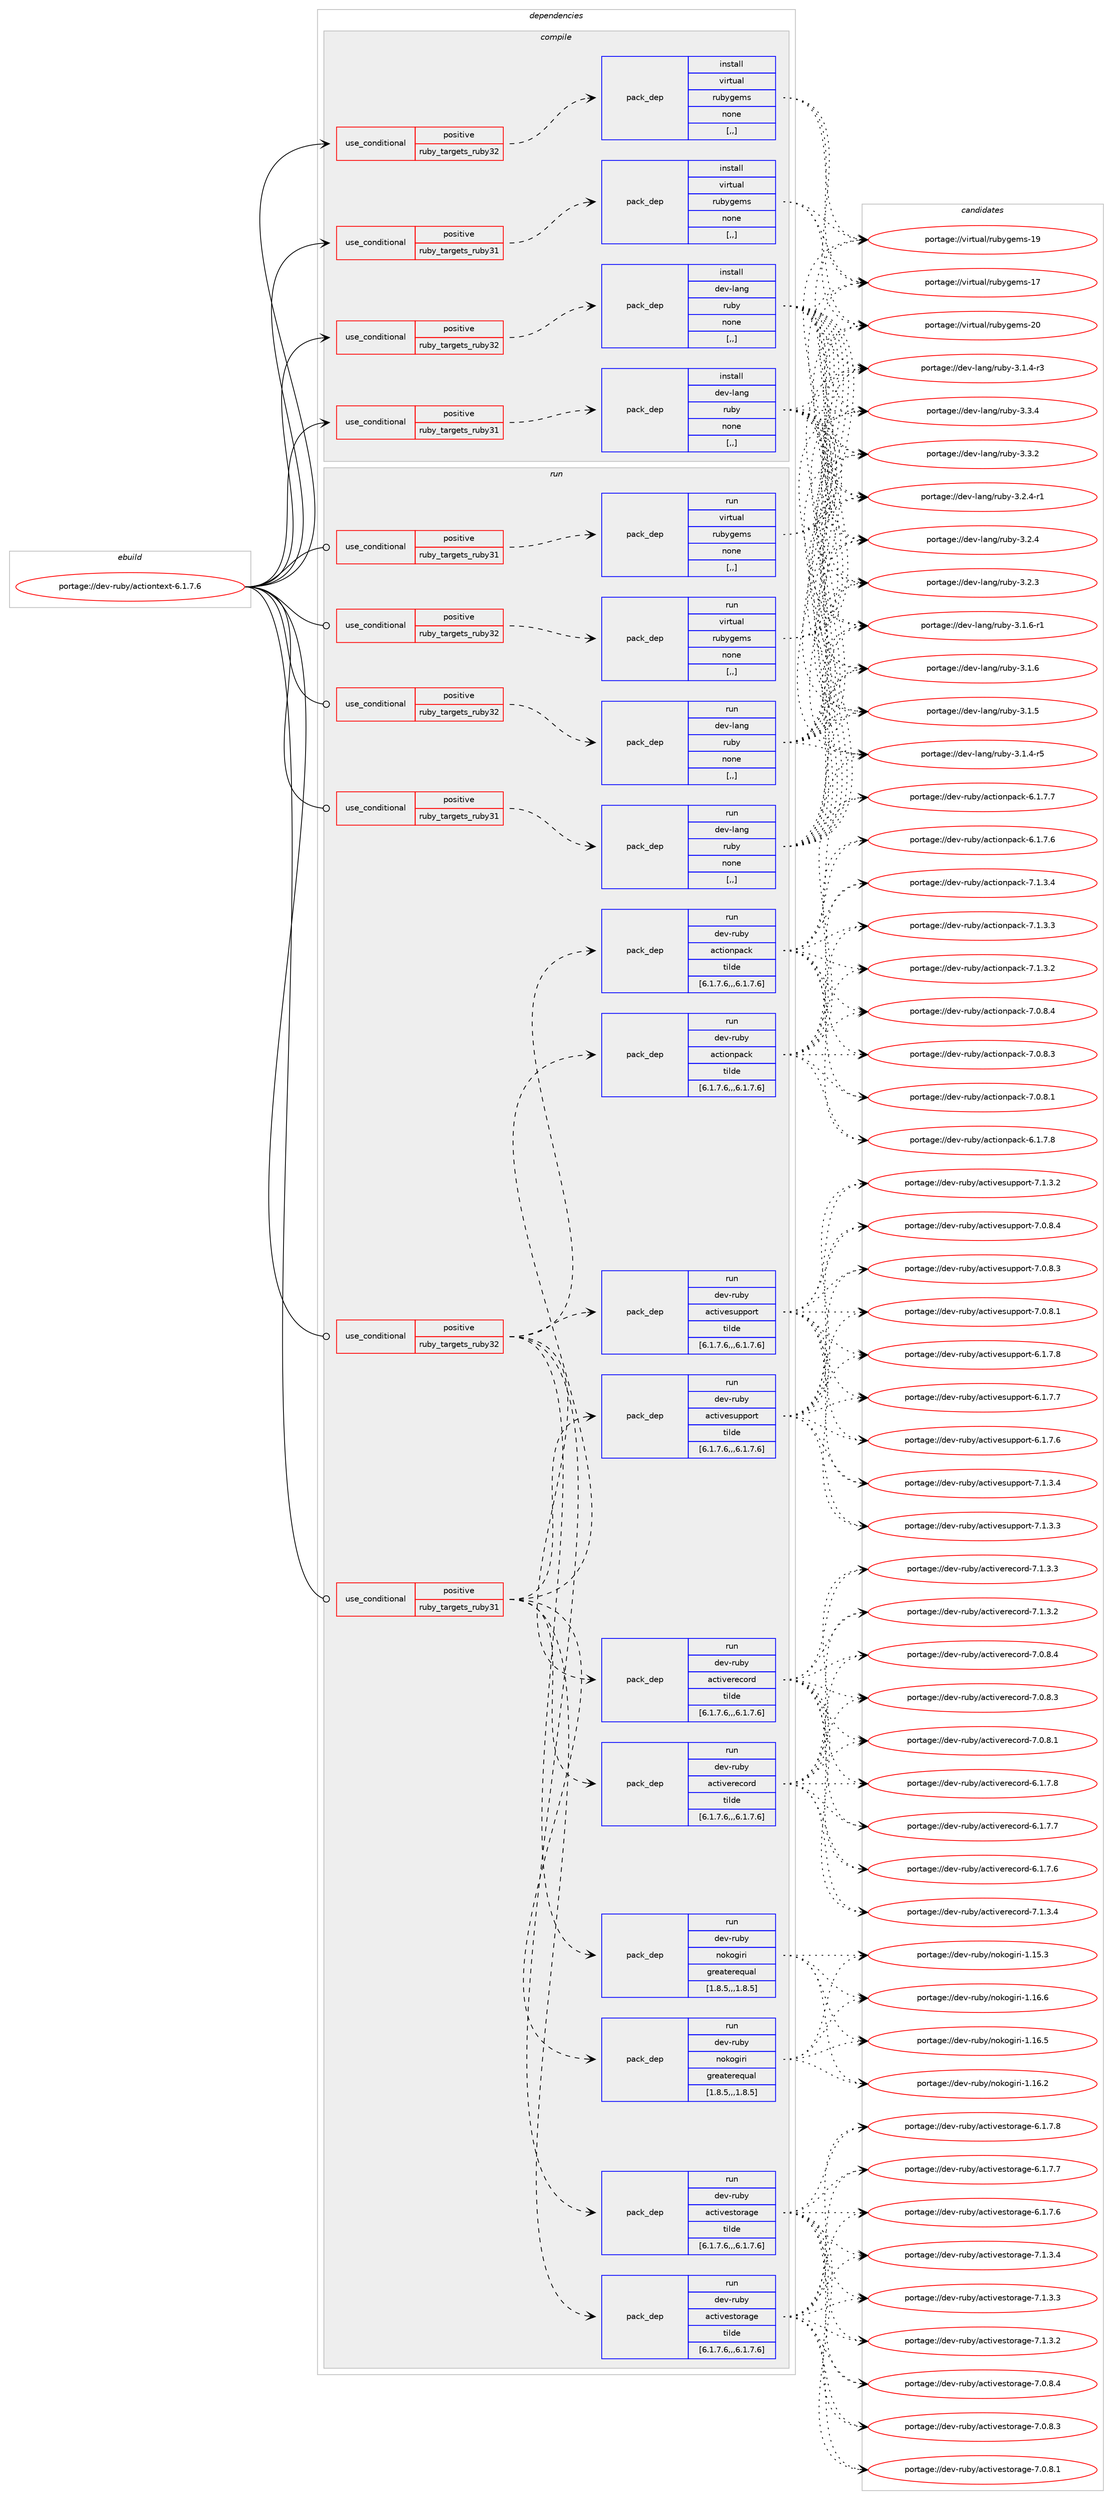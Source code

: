 digraph prolog {

# *************
# Graph options
# *************

newrank=true;
concentrate=true;
compound=true;
graph [rankdir=LR,fontname=Helvetica,fontsize=10,ranksep=1.5];#, ranksep=2.5, nodesep=0.2];
edge  [arrowhead=vee];
node  [fontname=Helvetica,fontsize=10];

# **********
# The ebuild
# **********

subgraph cluster_leftcol {
color=gray;
label=<<i>ebuild</i>>;
id [label="portage://dev-ruby/actiontext-6.1.7.6", color=red, width=4, href="../dev-ruby/actiontext-6.1.7.6.svg"];
}

# ****************
# The dependencies
# ****************

subgraph cluster_midcol {
color=gray;
label=<<i>dependencies</i>>;
subgraph cluster_compile {
fillcolor="#eeeeee";
style=filled;
label=<<i>compile</i>>;
subgraph cond43653 {
dependency174764 [label=<<TABLE BORDER="0" CELLBORDER="1" CELLSPACING="0" CELLPADDING="4"><TR><TD ROWSPAN="3" CELLPADDING="10">use_conditional</TD></TR><TR><TD>positive</TD></TR><TR><TD>ruby_targets_ruby31</TD></TR></TABLE>>, shape=none, color=red];
subgraph pack129830 {
dependency174765 [label=<<TABLE BORDER="0" CELLBORDER="1" CELLSPACING="0" CELLPADDING="4" WIDTH="220"><TR><TD ROWSPAN="6" CELLPADDING="30">pack_dep</TD></TR><TR><TD WIDTH="110">install</TD></TR><TR><TD>dev-lang</TD></TR><TR><TD>ruby</TD></TR><TR><TD>none</TD></TR><TR><TD>[,,]</TD></TR></TABLE>>, shape=none, color=blue];
}
dependency174764:e -> dependency174765:w [weight=20,style="dashed",arrowhead="vee"];
}
id:e -> dependency174764:w [weight=20,style="solid",arrowhead="vee"];
subgraph cond43654 {
dependency174766 [label=<<TABLE BORDER="0" CELLBORDER="1" CELLSPACING="0" CELLPADDING="4"><TR><TD ROWSPAN="3" CELLPADDING="10">use_conditional</TD></TR><TR><TD>positive</TD></TR><TR><TD>ruby_targets_ruby31</TD></TR></TABLE>>, shape=none, color=red];
subgraph pack129831 {
dependency174767 [label=<<TABLE BORDER="0" CELLBORDER="1" CELLSPACING="0" CELLPADDING="4" WIDTH="220"><TR><TD ROWSPAN="6" CELLPADDING="30">pack_dep</TD></TR><TR><TD WIDTH="110">install</TD></TR><TR><TD>virtual</TD></TR><TR><TD>rubygems</TD></TR><TR><TD>none</TD></TR><TR><TD>[,,]</TD></TR></TABLE>>, shape=none, color=blue];
}
dependency174766:e -> dependency174767:w [weight=20,style="dashed",arrowhead="vee"];
}
id:e -> dependency174766:w [weight=20,style="solid",arrowhead="vee"];
subgraph cond43655 {
dependency174768 [label=<<TABLE BORDER="0" CELLBORDER="1" CELLSPACING="0" CELLPADDING="4"><TR><TD ROWSPAN="3" CELLPADDING="10">use_conditional</TD></TR><TR><TD>positive</TD></TR><TR><TD>ruby_targets_ruby32</TD></TR></TABLE>>, shape=none, color=red];
subgraph pack129832 {
dependency174769 [label=<<TABLE BORDER="0" CELLBORDER="1" CELLSPACING="0" CELLPADDING="4" WIDTH="220"><TR><TD ROWSPAN="6" CELLPADDING="30">pack_dep</TD></TR><TR><TD WIDTH="110">install</TD></TR><TR><TD>dev-lang</TD></TR><TR><TD>ruby</TD></TR><TR><TD>none</TD></TR><TR><TD>[,,]</TD></TR></TABLE>>, shape=none, color=blue];
}
dependency174768:e -> dependency174769:w [weight=20,style="dashed",arrowhead="vee"];
}
id:e -> dependency174768:w [weight=20,style="solid",arrowhead="vee"];
subgraph cond43656 {
dependency174770 [label=<<TABLE BORDER="0" CELLBORDER="1" CELLSPACING="0" CELLPADDING="4"><TR><TD ROWSPAN="3" CELLPADDING="10">use_conditional</TD></TR><TR><TD>positive</TD></TR><TR><TD>ruby_targets_ruby32</TD></TR></TABLE>>, shape=none, color=red];
subgraph pack129833 {
dependency174771 [label=<<TABLE BORDER="0" CELLBORDER="1" CELLSPACING="0" CELLPADDING="4" WIDTH="220"><TR><TD ROWSPAN="6" CELLPADDING="30">pack_dep</TD></TR><TR><TD WIDTH="110">install</TD></TR><TR><TD>virtual</TD></TR><TR><TD>rubygems</TD></TR><TR><TD>none</TD></TR><TR><TD>[,,]</TD></TR></TABLE>>, shape=none, color=blue];
}
dependency174770:e -> dependency174771:w [weight=20,style="dashed",arrowhead="vee"];
}
id:e -> dependency174770:w [weight=20,style="solid",arrowhead="vee"];
}
subgraph cluster_compileandrun {
fillcolor="#eeeeee";
style=filled;
label=<<i>compile and run</i>>;
}
subgraph cluster_run {
fillcolor="#eeeeee";
style=filled;
label=<<i>run</i>>;
subgraph cond43657 {
dependency174772 [label=<<TABLE BORDER="0" CELLBORDER="1" CELLSPACING="0" CELLPADDING="4"><TR><TD ROWSPAN="3" CELLPADDING="10">use_conditional</TD></TR><TR><TD>positive</TD></TR><TR><TD>ruby_targets_ruby31</TD></TR></TABLE>>, shape=none, color=red];
subgraph pack129834 {
dependency174773 [label=<<TABLE BORDER="0" CELLBORDER="1" CELLSPACING="0" CELLPADDING="4" WIDTH="220"><TR><TD ROWSPAN="6" CELLPADDING="30">pack_dep</TD></TR><TR><TD WIDTH="110">run</TD></TR><TR><TD>dev-lang</TD></TR><TR><TD>ruby</TD></TR><TR><TD>none</TD></TR><TR><TD>[,,]</TD></TR></TABLE>>, shape=none, color=blue];
}
dependency174772:e -> dependency174773:w [weight=20,style="dashed",arrowhead="vee"];
}
id:e -> dependency174772:w [weight=20,style="solid",arrowhead="odot"];
subgraph cond43658 {
dependency174774 [label=<<TABLE BORDER="0" CELLBORDER="1" CELLSPACING="0" CELLPADDING="4"><TR><TD ROWSPAN="3" CELLPADDING="10">use_conditional</TD></TR><TR><TD>positive</TD></TR><TR><TD>ruby_targets_ruby31</TD></TR></TABLE>>, shape=none, color=red];
subgraph pack129835 {
dependency174775 [label=<<TABLE BORDER="0" CELLBORDER="1" CELLSPACING="0" CELLPADDING="4" WIDTH="220"><TR><TD ROWSPAN="6" CELLPADDING="30">pack_dep</TD></TR><TR><TD WIDTH="110">run</TD></TR><TR><TD>dev-ruby</TD></TR><TR><TD>actionpack</TD></TR><TR><TD>tilde</TD></TR><TR><TD>[6.1.7.6,,,6.1.7.6]</TD></TR></TABLE>>, shape=none, color=blue];
}
dependency174774:e -> dependency174775:w [weight=20,style="dashed",arrowhead="vee"];
subgraph pack129836 {
dependency174776 [label=<<TABLE BORDER="0" CELLBORDER="1" CELLSPACING="0" CELLPADDING="4" WIDTH="220"><TR><TD ROWSPAN="6" CELLPADDING="30">pack_dep</TD></TR><TR><TD WIDTH="110">run</TD></TR><TR><TD>dev-ruby</TD></TR><TR><TD>activerecord</TD></TR><TR><TD>tilde</TD></TR><TR><TD>[6.1.7.6,,,6.1.7.6]</TD></TR></TABLE>>, shape=none, color=blue];
}
dependency174774:e -> dependency174776:w [weight=20,style="dashed",arrowhead="vee"];
subgraph pack129837 {
dependency174777 [label=<<TABLE BORDER="0" CELLBORDER="1" CELLSPACING="0" CELLPADDING="4" WIDTH="220"><TR><TD ROWSPAN="6" CELLPADDING="30">pack_dep</TD></TR><TR><TD WIDTH="110">run</TD></TR><TR><TD>dev-ruby</TD></TR><TR><TD>activestorage</TD></TR><TR><TD>tilde</TD></TR><TR><TD>[6.1.7.6,,,6.1.7.6]</TD></TR></TABLE>>, shape=none, color=blue];
}
dependency174774:e -> dependency174777:w [weight=20,style="dashed",arrowhead="vee"];
subgraph pack129838 {
dependency174778 [label=<<TABLE BORDER="0" CELLBORDER="1" CELLSPACING="0" CELLPADDING="4" WIDTH="220"><TR><TD ROWSPAN="6" CELLPADDING="30">pack_dep</TD></TR><TR><TD WIDTH="110">run</TD></TR><TR><TD>dev-ruby</TD></TR><TR><TD>activesupport</TD></TR><TR><TD>tilde</TD></TR><TR><TD>[6.1.7.6,,,6.1.7.6]</TD></TR></TABLE>>, shape=none, color=blue];
}
dependency174774:e -> dependency174778:w [weight=20,style="dashed",arrowhead="vee"];
subgraph pack129839 {
dependency174779 [label=<<TABLE BORDER="0" CELLBORDER="1" CELLSPACING="0" CELLPADDING="4" WIDTH="220"><TR><TD ROWSPAN="6" CELLPADDING="30">pack_dep</TD></TR><TR><TD WIDTH="110">run</TD></TR><TR><TD>dev-ruby</TD></TR><TR><TD>nokogiri</TD></TR><TR><TD>greaterequal</TD></TR><TR><TD>[1.8.5,,,1.8.5]</TD></TR></TABLE>>, shape=none, color=blue];
}
dependency174774:e -> dependency174779:w [weight=20,style="dashed",arrowhead="vee"];
}
id:e -> dependency174774:w [weight=20,style="solid",arrowhead="odot"];
subgraph cond43659 {
dependency174780 [label=<<TABLE BORDER="0" CELLBORDER="1" CELLSPACING="0" CELLPADDING="4"><TR><TD ROWSPAN="3" CELLPADDING="10">use_conditional</TD></TR><TR><TD>positive</TD></TR><TR><TD>ruby_targets_ruby31</TD></TR></TABLE>>, shape=none, color=red];
subgraph pack129840 {
dependency174781 [label=<<TABLE BORDER="0" CELLBORDER="1" CELLSPACING="0" CELLPADDING="4" WIDTH="220"><TR><TD ROWSPAN="6" CELLPADDING="30">pack_dep</TD></TR><TR><TD WIDTH="110">run</TD></TR><TR><TD>virtual</TD></TR><TR><TD>rubygems</TD></TR><TR><TD>none</TD></TR><TR><TD>[,,]</TD></TR></TABLE>>, shape=none, color=blue];
}
dependency174780:e -> dependency174781:w [weight=20,style="dashed",arrowhead="vee"];
}
id:e -> dependency174780:w [weight=20,style="solid",arrowhead="odot"];
subgraph cond43660 {
dependency174782 [label=<<TABLE BORDER="0" CELLBORDER="1" CELLSPACING="0" CELLPADDING="4"><TR><TD ROWSPAN="3" CELLPADDING="10">use_conditional</TD></TR><TR><TD>positive</TD></TR><TR><TD>ruby_targets_ruby32</TD></TR></TABLE>>, shape=none, color=red];
subgraph pack129841 {
dependency174783 [label=<<TABLE BORDER="0" CELLBORDER="1" CELLSPACING="0" CELLPADDING="4" WIDTH="220"><TR><TD ROWSPAN="6" CELLPADDING="30">pack_dep</TD></TR><TR><TD WIDTH="110">run</TD></TR><TR><TD>dev-lang</TD></TR><TR><TD>ruby</TD></TR><TR><TD>none</TD></TR><TR><TD>[,,]</TD></TR></TABLE>>, shape=none, color=blue];
}
dependency174782:e -> dependency174783:w [weight=20,style="dashed",arrowhead="vee"];
}
id:e -> dependency174782:w [weight=20,style="solid",arrowhead="odot"];
subgraph cond43661 {
dependency174784 [label=<<TABLE BORDER="0" CELLBORDER="1" CELLSPACING="0" CELLPADDING="4"><TR><TD ROWSPAN="3" CELLPADDING="10">use_conditional</TD></TR><TR><TD>positive</TD></TR><TR><TD>ruby_targets_ruby32</TD></TR></TABLE>>, shape=none, color=red];
subgraph pack129842 {
dependency174785 [label=<<TABLE BORDER="0" CELLBORDER="1" CELLSPACING="0" CELLPADDING="4" WIDTH="220"><TR><TD ROWSPAN="6" CELLPADDING="30">pack_dep</TD></TR><TR><TD WIDTH="110">run</TD></TR><TR><TD>dev-ruby</TD></TR><TR><TD>actionpack</TD></TR><TR><TD>tilde</TD></TR><TR><TD>[6.1.7.6,,,6.1.7.6]</TD></TR></TABLE>>, shape=none, color=blue];
}
dependency174784:e -> dependency174785:w [weight=20,style="dashed",arrowhead="vee"];
subgraph pack129843 {
dependency174786 [label=<<TABLE BORDER="0" CELLBORDER="1" CELLSPACING="0" CELLPADDING="4" WIDTH="220"><TR><TD ROWSPAN="6" CELLPADDING="30">pack_dep</TD></TR><TR><TD WIDTH="110">run</TD></TR><TR><TD>dev-ruby</TD></TR><TR><TD>activerecord</TD></TR><TR><TD>tilde</TD></TR><TR><TD>[6.1.7.6,,,6.1.7.6]</TD></TR></TABLE>>, shape=none, color=blue];
}
dependency174784:e -> dependency174786:w [weight=20,style="dashed",arrowhead="vee"];
subgraph pack129844 {
dependency174787 [label=<<TABLE BORDER="0" CELLBORDER="1" CELLSPACING="0" CELLPADDING="4" WIDTH="220"><TR><TD ROWSPAN="6" CELLPADDING="30">pack_dep</TD></TR><TR><TD WIDTH="110">run</TD></TR><TR><TD>dev-ruby</TD></TR><TR><TD>activestorage</TD></TR><TR><TD>tilde</TD></TR><TR><TD>[6.1.7.6,,,6.1.7.6]</TD></TR></TABLE>>, shape=none, color=blue];
}
dependency174784:e -> dependency174787:w [weight=20,style="dashed",arrowhead="vee"];
subgraph pack129845 {
dependency174788 [label=<<TABLE BORDER="0" CELLBORDER="1" CELLSPACING="0" CELLPADDING="4" WIDTH="220"><TR><TD ROWSPAN="6" CELLPADDING="30">pack_dep</TD></TR><TR><TD WIDTH="110">run</TD></TR><TR><TD>dev-ruby</TD></TR><TR><TD>activesupport</TD></TR><TR><TD>tilde</TD></TR><TR><TD>[6.1.7.6,,,6.1.7.6]</TD></TR></TABLE>>, shape=none, color=blue];
}
dependency174784:e -> dependency174788:w [weight=20,style="dashed",arrowhead="vee"];
subgraph pack129846 {
dependency174789 [label=<<TABLE BORDER="0" CELLBORDER="1" CELLSPACING="0" CELLPADDING="4" WIDTH="220"><TR><TD ROWSPAN="6" CELLPADDING="30">pack_dep</TD></TR><TR><TD WIDTH="110">run</TD></TR><TR><TD>dev-ruby</TD></TR><TR><TD>nokogiri</TD></TR><TR><TD>greaterequal</TD></TR><TR><TD>[1.8.5,,,1.8.5]</TD></TR></TABLE>>, shape=none, color=blue];
}
dependency174784:e -> dependency174789:w [weight=20,style="dashed",arrowhead="vee"];
}
id:e -> dependency174784:w [weight=20,style="solid",arrowhead="odot"];
subgraph cond43662 {
dependency174790 [label=<<TABLE BORDER="0" CELLBORDER="1" CELLSPACING="0" CELLPADDING="4"><TR><TD ROWSPAN="3" CELLPADDING="10">use_conditional</TD></TR><TR><TD>positive</TD></TR><TR><TD>ruby_targets_ruby32</TD></TR></TABLE>>, shape=none, color=red];
subgraph pack129847 {
dependency174791 [label=<<TABLE BORDER="0" CELLBORDER="1" CELLSPACING="0" CELLPADDING="4" WIDTH="220"><TR><TD ROWSPAN="6" CELLPADDING="30">pack_dep</TD></TR><TR><TD WIDTH="110">run</TD></TR><TR><TD>virtual</TD></TR><TR><TD>rubygems</TD></TR><TR><TD>none</TD></TR><TR><TD>[,,]</TD></TR></TABLE>>, shape=none, color=blue];
}
dependency174790:e -> dependency174791:w [weight=20,style="dashed",arrowhead="vee"];
}
id:e -> dependency174790:w [weight=20,style="solid",arrowhead="odot"];
}
}

# **************
# The candidates
# **************

subgraph cluster_choices {
rank=same;
color=gray;
label=<<i>candidates</i>>;

subgraph choice129830 {
color=black;
nodesep=1;
choice10010111845108971101034711411798121455146514652 [label="portage://dev-lang/ruby-3.3.4", color=red, width=4,href="../dev-lang/ruby-3.3.4.svg"];
choice10010111845108971101034711411798121455146514650 [label="portage://dev-lang/ruby-3.3.2", color=red, width=4,href="../dev-lang/ruby-3.3.2.svg"];
choice100101118451089711010347114117981214551465046524511449 [label="portage://dev-lang/ruby-3.2.4-r1", color=red, width=4,href="../dev-lang/ruby-3.2.4-r1.svg"];
choice10010111845108971101034711411798121455146504652 [label="portage://dev-lang/ruby-3.2.4", color=red, width=4,href="../dev-lang/ruby-3.2.4.svg"];
choice10010111845108971101034711411798121455146504651 [label="portage://dev-lang/ruby-3.2.3", color=red, width=4,href="../dev-lang/ruby-3.2.3.svg"];
choice100101118451089711010347114117981214551464946544511449 [label="portage://dev-lang/ruby-3.1.6-r1", color=red, width=4,href="../dev-lang/ruby-3.1.6-r1.svg"];
choice10010111845108971101034711411798121455146494654 [label="portage://dev-lang/ruby-3.1.6", color=red, width=4,href="../dev-lang/ruby-3.1.6.svg"];
choice10010111845108971101034711411798121455146494653 [label="portage://dev-lang/ruby-3.1.5", color=red, width=4,href="../dev-lang/ruby-3.1.5.svg"];
choice100101118451089711010347114117981214551464946524511453 [label="portage://dev-lang/ruby-3.1.4-r5", color=red, width=4,href="../dev-lang/ruby-3.1.4-r5.svg"];
choice100101118451089711010347114117981214551464946524511451 [label="portage://dev-lang/ruby-3.1.4-r3", color=red, width=4,href="../dev-lang/ruby-3.1.4-r3.svg"];
dependency174765:e -> choice10010111845108971101034711411798121455146514652:w [style=dotted,weight="100"];
dependency174765:e -> choice10010111845108971101034711411798121455146514650:w [style=dotted,weight="100"];
dependency174765:e -> choice100101118451089711010347114117981214551465046524511449:w [style=dotted,weight="100"];
dependency174765:e -> choice10010111845108971101034711411798121455146504652:w [style=dotted,weight="100"];
dependency174765:e -> choice10010111845108971101034711411798121455146504651:w [style=dotted,weight="100"];
dependency174765:e -> choice100101118451089711010347114117981214551464946544511449:w [style=dotted,weight="100"];
dependency174765:e -> choice10010111845108971101034711411798121455146494654:w [style=dotted,weight="100"];
dependency174765:e -> choice10010111845108971101034711411798121455146494653:w [style=dotted,weight="100"];
dependency174765:e -> choice100101118451089711010347114117981214551464946524511453:w [style=dotted,weight="100"];
dependency174765:e -> choice100101118451089711010347114117981214551464946524511451:w [style=dotted,weight="100"];
}
subgraph choice129831 {
color=black;
nodesep=1;
choice118105114116117971084711411798121103101109115455048 [label="portage://virtual/rubygems-20", color=red, width=4,href="../virtual/rubygems-20.svg"];
choice118105114116117971084711411798121103101109115454957 [label="portage://virtual/rubygems-19", color=red, width=4,href="../virtual/rubygems-19.svg"];
choice118105114116117971084711411798121103101109115454955 [label="portage://virtual/rubygems-17", color=red, width=4,href="../virtual/rubygems-17.svg"];
dependency174767:e -> choice118105114116117971084711411798121103101109115455048:w [style=dotted,weight="100"];
dependency174767:e -> choice118105114116117971084711411798121103101109115454957:w [style=dotted,weight="100"];
dependency174767:e -> choice118105114116117971084711411798121103101109115454955:w [style=dotted,weight="100"];
}
subgraph choice129832 {
color=black;
nodesep=1;
choice10010111845108971101034711411798121455146514652 [label="portage://dev-lang/ruby-3.3.4", color=red, width=4,href="../dev-lang/ruby-3.3.4.svg"];
choice10010111845108971101034711411798121455146514650 [label="portage://dev-lang/ruby-3.3.2", color=red, width=4,href="../dev-lang/ruby-3.3.2.svg"];
choice100101118451089711010347114117981214551465046524511449 [label="portage://dev-lang/ruby-3.2.4-r1", color=red, width=4,href="../dev-lang/ruby-3.2.4-r1.svg"];
choice10010111845108971101034711411798121455146504652 [label="portage://dev-lang/ruby-3.2.4", color=red, width=4,href="../dev-lang/ruby-3.2.4.svg"];
choice10010111845108971101034711411798121455146504651 [label="portage://dev-lang/ruby-3.2.3", color=red, width=4,href="../dev-lang/ruby-3.2.3.svg"];
choice100101118451089711010347114117981214551464946544511449 [label="portage://dev-lang/ruby-3.1.6-r1", color=red, width=4,href="../dev-lang/ruby-3.1.6-r1.svg"];
choice10010111845108971101034711411798121455146494654 [label="portage://dev-lang/ruby-3.1.6", color=red, width=4,href="../dev-lang/ruby-3.1.6.svg"];
choice10010111845108971101034711411798121455146494653 [label="portage://dev-lang/ruby-3.1.5", color=red, width=4,href="../dev-lang/ruby-3.1.5.svg"];
choice100101118451089711010347114117981214551464946524511453 [label="portage://dev-lang/ruby-3.1.4-r5", color=red, width=4,href="../dev-lang/ruby-3.1.4-r5.svg"];
choice100101118451089711010347114117981214551464946524511451 [label="portage://dev-lang/ruby-3.1.4-r3", color=red, width=4,href="../dev-lang/ruby-3.1.4-r3.svg"];
dependency174769:e -> choice10010111845108971101034711411798121455146514652:w [style=dotted,weight="100"];
dependency174769:e -> choice10010111845108971101034711411798121455146514650:w [style=dotted,weight="100"];
dependency174769:e -> choice100101118451089711010347114117981214551465046524511449:w [style=dotted,weight="100"];
dependency174769:e -> choice10010111845108971101034711411798121455146504652:w [style=dotted,weight="100"];
dependency174769:e -> choice10010111845108971101034711411798121455146504651:w [style=dotted,weight="100"];
dependency174769:e -> choice100101118451089711010347114117981214551464946544511449:w [style=dotted,weight="100"];
dependency174769:e -> choice10010111845108971101034711411798121455146494654:w [style=dotted,weight="100"];
dependency174769:e -> choice10010111845108971101034711411798121455146494653:w [style=dotted,weight="100"];
dependency174769:e -> choice100101118451089711010347114117981214551464946524511453:w [style=dotted,weight="100"];
dependency174769:e -> choice100101118451089711010347114117981214551464946524511451:w [style=dotted,weight="100"];
}
subgraph choice129833 {
color=black;
nodesep=1;
choice118105114116117971084711411798121103101109115455048 [label="portage://virtual/rubygems-20", color=red, width=4,href="../virtual/rubygems-20.svg"];
choice118105114116117971084711411798121103101109115454957 [label="portage://virtual/rubygems-19", color=red, width=4,href="../virtual/rubygems-19.svg"];
choice118105114116117971084711411798121103101109115454955 [label="portage://virtual/rubygems-17", color=red, width=4,href="../virtual/rubygems-17.svg"];
dependency174771:e -> choice118105114116117971084711411798121103101109115455048:w [style=dotted,weight="100"];
dependency174771:e -> choice118105114116117971084711411798121103101109115454957:w [style=dotted,weight="100"];
dependency174771:e -> choice118105114116117971084711411798121103101109115454955:w [style=dotted,weight="100"];
}
subgraph choice129834 {
color=black;
nodesep=1;
choice10010111845108971101034711411798121455146514652 [label="portage://dev-lang/ruby-3.3.4", color=red, width=4,href="../dev-lang/ruby-3.3.4.svg"];
choice10010111845108971101034711411798121455146514650 [label="portage://dev-lang/ruby-3.3.2", color=red, width=4,href="../dev-lang/ruby-3.3.2.svg"];
choice100101118451089711010347114117981214551465046524511449 [label="portage://dev-lang/ruby-3.2.4-r1", color=red, width=4,href="../dev-lang/ruby-3.2.4-r1.svg"];
choice10010111845108971101034711411798121455146504652 [label="portage://dev-lang/ruby-3.2.4", color=red, width=4,href="../dev-lang/ruby-3.2.4.svg"];
choice10010111845108971101034711411798121455146504651 [label="portage://dev-lang/ruby-3.2.3", color=red, width=4,href="../dev-lang/ruby-3.2.3.svg"];
choice100101118451089711010347114117981214551464946544511449 [label="portage://dev-lang/ruby-3.1.6-r1", color=red, width=4,href="../dev-lang/ruby-3.1.6-r1.svg"];
choice10010111845108971101034711411798121455146494654 [label="portage://dev-lang/ruby-3.1.6", color=red, width=4,href="../dev-lang/ruby-3.1.6.svg"];
choice10010111845108971101034711411798121455146494653 [label="portage://dev-lang/ruby-3.1.5", color=red, width=4,href="../dev-lang/ruby-3.1.5.svg"];
choice100101118451089711010347114117981214551464946524511453 [label="portage://dev-lang/ruby-3.1.4-r5", color=red, width=4,href="../dev-lang/ruby-3.1.4-r5.svg"];
choice100101118451089711010347114117981214551464946524511451 [label="portage://dev-lang/ruby-3.1.4-r3", color=red, width=4,href="../dev-lang/ruby-3.1.4-r3.svg"];
dependency174773:e -> choice10010111845108971101034711411798121455146514652:w [style=dotted,weight="100"];
dependency174773:e -> choice10010111845108971101034711411798121455146514650:w [style=dotted,weight="100"];
dependency174773:e -> choice100101118451089711010347114117981214551465046524511449:w [style=dotted,weight="100"];
dependency174773:e -> choice10010111845108971101034711411798121455146504652:w [style=dotted,weight="100"];
dependency174773:e -> choice10010111845108971101034711411798121455146504651:w [style=dotted,weight="100"];
dependency174773:e -> choice100101118451089711010347114117981214551464946544511449:w [style=dotted,weight="100"];
dependency174773:e -> choice10010111845108971101034711411798121455146494654:w [style=dotted,weight="100"];
dependency174773:e -> choice10010111845108971101034711411798121455146494653:w [style=dotted,weight="100"];
dependency174773:e -> choice100101118451089711010347114117981214551464946524511453:w [style=dotted,weight="100"];
dependency174773:e -> choice100101118451089711010347114117981214551464946524511451:w [style=dotted,weight="100"];
}
subgraph choice129835 {
color=black;
nodesep=1;
choice100101118451141179812147979911610511111011297991074555464946514652 [label="portage://dev-ruby/actionpack-7.1.3.4", color=red, width=4,href="../dev-ruby/actionpack-7.1.3.4.svg"];
choice100101118451141179812147979911610511111011297991074555464946514651 [label="portage://dev-ruby/actionpack-7.1.3.3", color=red, width=4,href="../dev-ruby/actionpack-7.1.3.3.svg"];
choice100101118451141179812147979911610511111011297991074555464946514650 [label="portage://dev-ruby/actionpack-7.1.3.2", color=red, width=4,href="../dev-ruby/actionpack-7.1.3.2.svg"];
choice100101118451141179812147979911610511111011297991074555464846564652 [label="portage://dev-ruby/actionpack-7.0.8.4", color=red, width=4,href="../dev-ruby/actionpack-7.0.8.4.svg"];
choice100101118451141179812147979911610511111011297991074555464846564651 [label="portage://dev-ruby/actionpack-7.0.8.3", color=red, width=4,href="../dev-ruby/actionpack-7.0.8.3.svg"];
choice100101118451141179812147979911610511111011297991074555464846564649 [label="portage://dev-ruby/actionpack-7.0.8.1", color=red, width=4,href="../dev-ruby/actionpack-7.0.8.1.svg"];
choice100101118451141179812147979911610511111011297991074554464946554656 [label="portage://dev-ruby/actionpack-6.1.7.8", color=red, width=4,href="../dev-ruby/actionpack-6.1.7.8.svg"];
choice100101118451141179812147979911610511111011297991074554464946554655 [label="portage://dev-ruby/actionpack-6.1.7.7", color=red, width=4,href="../dev-ruby/actionpack-6.1.7.7.svg"];
choice100101118451141179812147979911610511111011297991074554464946554654 [label="portage://dev-ruby/actionpack-6.1.7.6", color=red, width=4,href="../dev-ruby/actionpack-6.1.7.6.svg"];
dependency174775:e -> choice100101118451141179812147979911610511111011297991074555464946514652:w [style=dotted,weight="100"];
dependency174775:e -> choice100101118451141179812147979911610511111011297991074555464946514651:w [style=dotted,weight="100"];
dependency174775:e -> choice100101118451141179812147979911610511111011297991074555464946514650:w [style=dotted,weight="100"];
dependency174775:e -> choice100101118451141179812147979911610511111011297991074555464846564652:w [style=dotted,weight="100"];
dependency174775:e -> choice100101118451141179812147979911610511111011297991074555464846564651:w [style=dotted,weight="100"];
dependency174775:e -> choice100101118451141179812147979911610511111011297991074555464846564649:w [style=dotted,weight="100"];
dependency174775:e -> choice100101118451141179812147979911610511111011297991074554464946554656:w [style=dotted,weight="100"];
dependency174775:e -> choice100101118451141179812147979911610511111011297991074554464946554655:w [style=dotted,weight="100"];
dependency174775:e -> choice100101118451141179812147979911610511111011297991074554464946554654:w [style=dotted,weight="100"];
}
subgraph choice129836 {
color=black;
nodesep=1;
choice1001011184511411798121479799116105118101114101991111141004555464946514652 [label="portage://dev-ruby/activerecord-7.1.3.4", color=red, width=4,href="../dev-ruby/activerecord-7.1.3.4.svg"];
choice1001011184511411798121479799116105118101114101991111141004555464946514651 [label="portage://dev-ruby/activerecord-7.1.3.3", color=red, width=4,href="../dev-ruby/activerecord-7.1.3.3.svg"];
choice1001011184511411798121479799116105118101114101991111141004555464946514650 [label="portage://dev-ruby/activerecord-7.1.3.2", color=red, width=4,href="../dev-ruby/activerecord-7.1.3.2.svg"];
choice1001011184511411798121479799116105118101114101991111141004555464846564652 [label="portage://dev-ruby/activerecord-7.0.8.4", color=red, width=4,href="../dev-ruby/activerecord-7.0.8.4.svg"];
choice1001011184511411798121479799116105118101114101991111141004555464846564651 [label="portage://dev-ruby/activerecord-7.0.8.3", color=red, width=4,href="../dev-ruby/activerecord-7.0.8.3.svg"];
choice1001011184511411798121479799116105118101114101991111141004555464846564649 [label="portage://dev-ruby/activerecord-7.0.8.1", color=red, width=4,href="../dev-ruby/activerecord-7.0.8.1.svg"];
choice1001011184511411798121479799116105118101114101991111141004554464946554656 [label="portage://dev-ruby/activerecord-6.1.7.8", color=red, width=4,href="../dev-ruby/activerecord-6.1.7.8.svg"];
choice1001011184511411798121479799116105118101114101991111141004554464946554655 [label="portage://dev-ruby/activerecord-6.1.7.7", color=red, width=4,href="../dev-ruby/activerecord-6.1.7.7.svg"];
choice1001011184511411798121479799116105118101114101991111141004554464946554654 [label="portage://dev-ruby/activerecord-6.1.7.6", color=red, width=4,href="../dev-ruby/activerecord-6.1.7.6.svg"];
dependency174776:e -> choice1001011184511411798121479799116105118101114101991111141004555464946514652:w [style=dotted,weight="100"];
dependency174776:e -> choice1001011184511411798121479799116105118101114101991111141004555464946514651:w [style=dotted,weight="100"];
dependency174776:e -> choice1001011184511411798121479799116105118101114101991111141004555464946514650:w [style=dotted,weight="100"];
dependency174776:e -> choice1001011184511411798121479799116105118101114101991111141004555464846564652:w [style=dotted,weight="100"];
dependency174776:e -> choice1001011184511411798121479799116105118101114101991111141004555464846564651:w [style=dotted,weight="100"];
dependency174776:e -> choice1001011184511411798121479799116105118101114101991111141004555464846564649:w [style=dotted,weight="100"];
dependency174776:e -> choice1001011184511411798121479799116105118101114101991111141004554464946554656:w [style=dotted,weight="100"];
dependency174776:e -> choice1001011184511411798121479799116105118101114101991111141004554464946554655:w [style=dotted,weight="100"];
dependency174776:e -> choice1001011184511411798121479799116105118101114101991111141004554464946554654:w [style=dotted,weight="100"];
}
subgraph choice129837 {
color=black;
nodesep=1;
choice1001011184511411798121479799116105118101115116111114971031014555464946514652 [label="portage://dev-ruby/activestorage-7.1.3.4", color=red, width=4,href="../dev-ruby/activestorage-7.1.3.4.svg"];
choice1001011184511411798121479799116105118101115116111114971031014555464946514651 [label="portage://dev-ruby/activestorage-7.1.3.3", color=red, width=4,href="../dev-ruby/activestorage-7.1.3.3.svg"];
choice1001011184511411798121479799116105118101115116111114971031014555464946514650 [label="portage://dev-ruby/activestorage-7.1.3.2", color=red, width=4,href="../dev-ruby/activestorage-7.1.3.2.svg"];
choice1001011184511411798121479799116105118101115116111114971031014555464846564652 [label="portage://dev-ruby/activestorage-7.0.8.4", color=red, width=4,href="../dev-ruby/activestorage-7.0.8.4.svg"];
choice1001011184511411798121479799116105118101115116111114971031014555464846564651 [label="portage://dev-ruby/activestorage-7.0.8.3", color=red, width=4,href="../dev-ruby/activestorage-7.0.8.3.svg"];
choice1001011184511411798121479799116105118101115116111114971031014555464846564649 [label="portage://dev-ruby/activestorage-7.0.8.1", color=red, width=4,href="../dev-ruby/activestorage-7.0.8.1.svg"];
choice1001011184511411798121479799116105118101115116111114971031014554464946554656 [label="portage://dev-ruby/activestorage-6.1.7.8", color=red, width=4,href="../dev-ruby/activestorage-6.1.7.8.svg"];
choice1001011184511411798121479799116105118101115116111114971031014554464946554655 [label="portage://dev-ruby/activestorage-6.1.7.7", color=red, width=4,href="../dev-ruby/activestorage-6.1.7.7.svg"];
choice1001011184511411798121479799116105118101115116111114971031014554464946554654 [label="portage://dev-ruby/activestorage-6.1.7.6", color=red, width=4,href="../dev-ruby/activestorage-6.1.7.6.svg"];
dependency174777:e -> choice1001011184511411798121479799116105118101115116111114971031014555464946514652:w [style=dotted,weight="100"];
dependency174777:e -> choice1001011184511411798121479799116105118101115116111114971031014555464946514651:w [style=dotted,weight="100"];
dependency174777:e -> choice1001011184511411798121479799116105118101115116111114971031014555464946514650:w [style=dotted,weight="100"];
dependency174777:e -> choice1001011184511411798121479799116105118101115116111114971031014555464846564652:w [style=dotted,weight="100"];
dependency174777:e -> choice1001011184511411798121479799116105118101115116111114971031014555464846564651:w [style=dotted,weight="100"];
dependency174777:e -> choice1001011184511411798121479799116105118101115116111114971031014555464846564649:w [style=dotted,weight="100"];
dependency174777:e -> choice1001011184511411798121479799116105118101115116111114971031014554464946554656:w [style=dotted,weight="100"];
dependency174777:e -> choice1001011184511411798121479799116105118101115116111114971031014554464946554655:w [style=dotted,weight="100"];
dependency174777:e -> choice1001011184511411798121479799116105118101115116111114971031014554464946554654:w [style=dotted,weight="100"];
}
subgraph choice129838 {
color=black;
nodesep=1;
choice10010111845114117981214797991161051181011151171121121111141164555464946514652 [label="portage://dev-ruby/activesupport-7.1.3.4", color=red, width=4,href="../dev-ruby/activesupport-7.1.3.4.svg"];
choice10010111845114117981214797991161051181011151171121121111141164555464946514651 [label="portage://dev-ruby/activesupport-7.1.3.3", color=red, width=4,href="../dev-ruby/activesupport-7.1.3.3.svg"];
choice10010111845114117981214797991161051181011151171121121111141164555464946514650 [label="portage://dev-ruby/activesupport-7.1.3.2", color=red, width=4,href="../dev-ruby/activesupport-7.1.3.2.svg"];
choice10010111845114117981214797991161051181011151171121121111141164555464846564652 [label="portage://dev-ruby/activesupport-7.0.8.4", color=red, width=4,href="../dev-ruby/activesupport-7.0.8.4.svg"];
choice10010111845114117981214797991161051181011151171121121111141164555464846564651 [label="portage://dev-ruby/activesupport-7.0.8.3", color=red, width=4,href="../dev-ruby/activesupport-7.0.8.3.svg"];
choice10010111845114117981214797991161051181011151171121121111141164555464846564649 [label="portage://dev-ruby/activesupport-7.0.8.1", color=red, width=4,href="../dev-ruby/activesupport-7.0.8.1.svg"];
choice10010111845114117981214797991161051181011151171121121111141164554464946554656 [label="portage://dev-ruby/activesupport-6.1.7.8", color=red, width=4,href="../dev-ruby/activesupport-6.1.7.8.svg"];
choice10010111845114117981214797991161051181011151171121121111141164554464946554655 [label="portage://dev-ruby/activesupport-6.1.7.7", color=red, width=4,href="../dev-ruby/activesupport-6.1.7.7.svg"];
choice10010111845114117981214797991161051181011151171121121111141164554464946554654 [label="portage://dev-ruby/activesupport-6.1.7.6", color=red, width=4,href="../dev-ruby/activesupport-6.1.7.6.svg"];
dependency174778:e -> choice10010111845114117981214797991161051181011151171121121111141164555464946514652:w [style=dotted,weight="100"];
dependency174778:e -> choice10010111845114117981214797991161051181011151171121121111141164555464946514651:w [style=dotted,weight="100"];
dependency174778:e -> choice10010111845114117981214797991161051181011151171121121111141164555464946514650:w [style=dotted,weight="100"];
dependency174778:e -> choice10010111845114117981214797991161051181011151171121121111141164555464846564652:w [style=dotted,weight="100"];
dependency174778:e -> choice10010111845114117981214797991161051181011151171121121111141164555464846564651:w [style=dotted,weight="100"];
dependency174778:e -> choice10010111845114117981214797991161051181011151171121121111141164555464846564649:w [style=dotted,weight="100"];
dependency174778:e -> choice10010111845114117981214797991161051181011151171121121111141164554464946554656:w [style=dotted,weight="100"];
dependency174778:e -> choice10010111845114117981214797991161051181011151171121121111141164554464946554655:w [style=dotted,weight="100"];
dependency174778:e -> choice10010111845114117981214797991161051181011151171121121111141164554464946554654:w [style=dotted,weight="100"];
}
subgraph choice129839 {
color=black;
nodesep=1;
choice10010111845114117981214711011110711110310511410545494649544654 [label="portage://dev-ruby/nokogiri-1.16.6", color=red, width=4,href="../dev-ruby/nokogiri-1.16.6.svg"];
choice10010111845114117981214711011110711110310511410545494649544653 [label="portage://dev-ruby/nokogiri-1.16.5", color=red, width=4,href="../dev-ruby/nokogiri-1.16.5.svg"];
choice10010111845114117981214711011110711110310511410545494649544650 [label="portage://dev-ruby/nokogiri-1.16.2", color=red, width=4,href="../dev-ruby/nokogiri-1.16.2.svg"];
choice10010111845114117981214711011110711110310511410545494649534651 [label="portage://dev-ruby/nokogiri-1.15.3", color=red, width=4,href="../dev-ruby/nokogiri-1.15.3.svg"];
dependency174779:e -> choice10010111845114117981214711011110711110310511410545494649544654:w [style=dotted,weight="100"];
dependency174779:e -> choice10010111845114117981214711011110711110310511410545494649544653:w [style=dotted,weight="100"];
dependency174779:e -> choice10010111845114117981214711011110711110310511410545494649544650:w [style=dotted,weight="100"];
dependency174779:e -> choice10010111845114117981214711011110711110310511410545494649534651:w [style=dotted,weight="100"];
}
subgraph choice129840 {
color=black;
nodesep=1;
choice118105114116117971084711411798121103101109115455048 [label="portage://virtual/rubygems-20", color=red, width=4,href="../virtual/rubygems-20.svg"];
choice118105114116117971084711411798121103101109115454957 [label="portage://virtual/rubygems-19", color=red, width=4,href="../virtual/rubygems-19.svg"];
choice118105114116117971084711411798121103101109115454955 [label="portage://virtual/rubygems-17", color=red, width=4,href="../virtual/rubygems-17.svg"];
dependency174781:e -> choice118105114116117971084711411798121103101109115455048:w [style=dotted,weight="100"];
dependency174781:e -> choice118105114116117971084711411798121103101109115454957:w [style=dotted,weight="100"];
dependency174781:e -> choice118105114116117971084711411798121103101109115454955:w [style=dotted,weight="100"];
}
subgraph choice129841 {
color=black;
nodesep=1;
choice10010111845108971101034711411798121455146514652 [label="portage://dev-lang/ruby-3.3.4", color=red, width=4,href="../dev-lang/ruby-3.3.4.svg"];
choice10010111845108971101034711411798121455146514650 [label="portage://dev-lang/ruby-3.3.2", color=red, width=4,href="../dev-lang/ruby-3.3.2.svg"];
choice100101118451089711010347114117981214551465046524511449 [label="portage://dev-lang/ruby-3.2.4-r1", color=red, width=4,href="../dev-lang/ruby-3.2.4-r1.svg"];
choice10010111845108971101034711411798121455146504652 [label="portage://dev-lang/ruby-3.2.4", color=red, width=4,href="../dev-lang/ruby-3.2.4.svg"];
choice10010111845108971101034711411798121455146504651 [label="portage://dev-lang/ruby-3.2.3", color=red, width=4,href="../dev-lang/ruby-3.2.3.svg"];
choice100101118451089711010347114117981214551464946544511449 [label="portage://dev-lang/ruby-3.1.6-r1", color=red, width=4,href="../dev-lang/ruby-3.1.6-r1.svg"];
choice10010111845108971101034711411798121455146494654 [label="portage://dev-lang/ruby-3.1.6", color=red, width=4,href="../dev-lang/ruby-3.1.6.svg"];
choice10010111845108971101034711411798121455146494653 [label="portage://dev-lang/ruby-3.1.5", color=red, width=4,href="../dev-lang/ruby-3.1.5.svg"];
choice100101118451089711010347114117981214551464946524511453 [label="portage://dev-lang/ruby-3.1.4-r5", color=red, width=4,href="../dev-lang/ruby-3.1.4-r5.svg"];
choice100101118451089711010347114117981214551464946524511451 [label="portage://dev-lang/ruby-3.1.4-r3", color=red, width=4,href="../dev-lang/ruby-3.1.4-r3.svg"];
dependency174783:e -> choice10010111845108971101034711411798121455146514652:w [style=dotted,weight="100"];
dependency174783:e -> choice10010111845108971101034711411798121455146514650:w [style=dotted,weight="100"];
dependency174783:e -> choice100101118451089711010347114117981214551465046524511449:w [style=dotted,weight="100"];
dependency174783:e -> choice10010111845108971101034711411798121455146504652:w [style=dotted,weight="100"];
dependency174783:e -> choice10010111845108971101034711411798121455146504651:w [style=dotted,weight="100"];
dependency174783:e -> choice100101118451089711010347114117981214551464946544511449:w [style=dotted,weight="100"];
dependency174783:e -> choice10010111845108971101034711411798121455146494654:w [style=dotted,weight="100"];
dependency174783:e -> choice10010111845108971101034711411798121455146494653:w [style=dotted,weight="100"];
dependency174783:e -> choice100101118451089711010347114117981214551464946524511453:w [style=dotted,weight="100"];
dependency174783:e -> choice100101118451089711010347114117981214551464946524511451:w [style=dotted,weight="100"];
}
subgraph choice129842 {
color=black;
nodesep=1;
choice100101118451141179812147979911610511111011297991074555464946514652 [label="portage://dev-ruby/actionpack-7.1.3.4", color=red, width=4,href="../dev-ruby/actionpack-7.1.3.4.svg"];
choice100101118451141179812147979911610511111011297991074555464946514651 [label="portage://dev-ruby/actionpack-7.1.3.3", color=red, width=4,href="../dev-ruby/actionpack-7.1.3.3.svg"];
choice100101118451141179812147979911610511111011297991074555464946514650 [label="portage://dev-ruby/actionpack-7.1.3.2", color=red, width=4,href="../dev-ruby/actionpack-7.1.3.2.svg"];
choice100101118451141179812147979911610511111011297991074555464846564652 [label="portage://dev-ruby/actionpack-7.0.8.4", color=red, width=4,href="../dev-ruby/actionpack-7.0.8.4.svg"];
choice100101118451141179812147979911610511111011297991074555464846564651 [label="portage://dev-ruby/actionpack-7.0.8.3", color=red, width=4,href="../dev-ruby/actionpack-7.0.8.3.svg"];
choice100101118451141179812147979911610511111011297991074555464846564649 [label="portage://dev-ruby/actionpack-7.0.8.1", color=red, width=4,href="../dev-ruby/actionpack-7.0.8.1.svg"];
choice100101118451141179812147979911610511111011297991074554464946554656 [label="portage://dev-ruby/actionpack-6.1.7.8", color=red, width=4,href="../dev-ruby/actionpack-6.1.7.8.svg"];
choice100101118451141179812147979911610511111011297991074554464946554655 [label="portage://dev-ruby/actionpack-6.1.7.7", color=red, width=4,href="../dev-ruby/actionpack-6.1.7.7.svg"];
choice100101118451141179812147979911610511111011297991074554464946554654 [label="portage://dev-ruby/actionpack-6.1.7.6", color=red, width=4,href="../dev-ruby/actionpack-6.1.7.6.svg"];
dependency174785:e -> choice100101118451141179812147979911610511111011297991074555464946514652:w [style=dotted,weight="100"];
dependency174785:e -> choice100101118451141179812147979911610511111011297991074555464946514651:w [style=dotted,weight="100"];
dependency174785:e -> choice100101118451141179812147979911610511111011297991074555464946514650:w [style=dotted,weight="100"];
dependency174785:e -> choice100101118451141179812147979911610511111011297991074555464846564652:w [style=dotted,weight="100"];
dependency174785:e -> choice100101118451141179812147979911610511111011297991074555464846564651:w [style=dotted,weight="100"];
dependency174785:e -> choice100101118451141179812147979911610511111011297991074555464846564649:w [style=dotted,weight="100"];
dependency174785:e -> choice100101118451141179812147979911610511111011297991074554464946554656:w [style=dotted,weight="100"];
dependency174785:e -> choice100101118451141179812147979911610511111011297991074554464946554655:w [style=dotted,weight="100"];
dependency174785:e -> choice100101118451141179812147979911610511111011297991074554464946554654:w [style=dotted,weight="100"];
}
subgraph choice129843 {
color=black;
nodesep=1;
choice1001011184511411798121479799116105118101114101991111141004555464946514652 [label="portage://dev-ruby/activerecord-7.1.3.4", color=red, width=4,href="../dev-ruby/activerecord-7.1.3.4.svg"];
choice1001011184511411798121479799116105118101114101991111141004555464946514651 [label="portage://dev-ruby/activerecord-7.1.3.3", color=red, width=4,href="../dev-ruby/activerecord-7.1.3.3.svg"];
choice1001011184511411798121479799116105118101114101991111141004555464946514650 [label="portage://dev-ruby/activerecord-7.1.3.2", color=red, width=4,href="../dev-ruby/activerecord-7.1.3.2.svg"];
choice1001011184511411798121479799116105118101114101991111141004555464846564652 [label="portage://dev-ruby/activerecord-7.0.8.4", color=red, width=4,href="../dev-ruby/activerecord-7.0.8.4.svg"];
choice1001011184511411798121479799116105118101114101991111141004555464846564651 [label="portage://dev-ruby/activerecord-7.0.8.3", color=red, width=4,href="../dev-ruby/activerecord-7.0.8.3.svg"];
choice1001011184511411798121479799116105118101114101991111141004555464846564649 [label="portage://dev-ruby/activerecord-7.0.8.1", color=red, width=4,href="../dev-ruby/activerecord-7.0.8.1.svg"];
choice1001011184511411798121479799116105118101114101991111141004554464946554656 [label="portage://dev-ruby/activerecord-6.1.7.8", color=red, width=4,href="../dev-ruby/activerecord-6.1.7.8.svg"];
choice1001011184511411798121479799116105118101114101991111141004554464946554655 [label="portage://dev-ruby/activerecord-6.1.7.7", color=red, width=4,href="../dev-ruby/activerecord-6.1.7.7.svg"];
choice1001011184511411798121479799116105118101114101991111141004554464946554654 [label="portage://dev-ruby/activerecord-6.1.7.6", color=red, width=4,href="../dev-ruby/activerecord-6.1.7.6.svg"];
dependency174786:e -> choice1001011184511411798121479799116105118101114101991111141004555464946514652:w [style=dotted,weight="100"];
dependency174786:e -> choice1001011184511411798121479799116105118101114101991111141004555464946514651:w [style=dotted,weight="100"];
dependency174786:e -> choice1001011184511411798121479799116105118101114101991111141004555464946514650:w [style=dotted,weight="100"];
dependency174786:e -> choice1001011184511411798121479799116105118101114101991111141004555464846564652:w [style=dotted,weight="100"];
dependency174786:e -> choice1001011184511411798121479799116105118101114101991111141004555464846564651:w [style=dotted,weight="100"];
dependency174786:e -> choice1001011184511411798121479799116105118101114101991111141004555464846564649:w [style=dotted,weight="100"];
dependency174786:e -> choice1001011184511411798121479799116105118101114101991111141004554464946554656:w [style=dotted,weight="100"];
dependency174786:e -> choice1001011184511411798121479799116105118101114101991111141004554464946554655:w [style=dotted,weight="100"];
dependency174786:e -> choice1001011184511411798121479799116105118101114101991111141004554464946554654:w [style=dotted,weight="100"];
}
subgraph choice129844 {
color=black;
nodesep=1;
choice1001011184511411798121479799116105118101115116111114971031014555464946514652 [label="portage://dev-ruby/activestorage-7.1.3.4", color=red, width=4,href="../dev-ruby/activestorage-7.1.3.4.svg"];
choice1001011184511411798121479799116105118101115116111114971031014555464946514651 [label="portage://dev-ruby/activestorage-7.1.3.3", color=red, width=4,href="../dev-ruby/activestorage-7.1.3.3.svg"];
choice1001011184511411798121479799116105118101115116111114971031014555464946514650 [label="portage://dev-ruby/activestorage-7.1.3.2", color=red, width=4,href="../dev-ruby/activestorage-7.1.3.2.svg"];
choice1001011184511411798121479799116105118101115116111114971031014555464846564652 [label="portage://dev-ruby/activestorage-7.0.8.4", color=red, width=4,href="../dev-ruby/activestorage-7.0.8.4.svg"];
choice1001011184511411798121479799116105118101115116111114971031014555464846564651 [label="portage://dev-ruby/activestorage-7.0.8.3", color=red, width=4,href="../dev-ruby/activestorage-7.0.8.3.svg"];
choice1001011184511411798121479799116105118101115116111114971031014555464846564649 [label="portage://dev-ruby/activestorage-7.0.8.1", color=red, width=4,href="../dev-ruby/activestorage-7.0.8.1.svg"];
choice1001011184511411798121479799116105118101115116111114971031014554464946554656 [label="portage://dev-ruby/activestorage-6.1.7.8", color=red, width=4,href="../dev-ruby/activestorage-6.1.7.8.svg"];
choice1001011184511411798121479799116105118101115116111114971031014554464946554655 [label="portage://dev-ruby/activestorage-6.1.7.7", color=red, width=4,href="../dev-ruby/activestorage-6.1.7.7.svg"];
choice1001011184511411798121479799116105118101115116111114971031014554464946554654 [label="portage://dev-ruby/activestorage-6.1.7.6", color=red, width=4,href="../dev-ruby/activestorage-6.1.7.6.svg"];
dependency174787:e -> choice1001011184511411798121479799116105118101115116111114971031014555464946514652:w [style=dotted,weight="100"];
dependency174787:e -> choice1001011184511411798121479799116105118101115116111114971031014555464946514651:w [style=dotted,weight="100"];
dependency174787:e -> choice1001011184511411798121479799116105118101115116111114971031014555464946514650:w [style=dotted,weight="100"];
dependency174787:e -> choice1001011184511411798121479799116105118101115116111114971031014555464846564652:w [style=dotted,weight="100"];
dependency174787:e -> choice1001011184511411798121479799116105118101115116111114971031014555464846564651:w [style=dotted,weight="100"];
dependency174787:e -> choice1001011184511411798121479799116105118101115116111114971031014555464846564649:w [style=dotted,weight="100"];
dependency174787:e -> choice1001011184511411798121479799116105118101115116111114971031014554464946554656:w [style=dotted,weight="100"];
dependency174787:e -> choice1001011184511411798121479799116105118101115116111114971031014554464946554655:w [style=dotted,weight="100"];
dependency174787:e -> choice1001011184511411798121479799116105118101115116111114971031014554464946554654:w [style=dotted,weight="100"];
}
subgraph choice129845 {
color=black;
nodesep=1;
choice10010111845114117981214797991161051181011151171121121111141164555464946514652 [label="portage://dev-ruby/activesupport-7.1.3.4", color=red, width=4,href="../dev-ruby/activesupport-7.1.3.4.svg"];
choice10010111845114117981214797991161051181011151171121121111141164555464946514651 [label="portage://dev-ruby/activesupport-7.1.3.3", color=red, width=4,href="../dev-ruby/activesupport-7.1.3.3.svg"];
choice10010111845114117981214797991161051181011151171121121111141164555464946514650 [label="portage://dev-ruby/activesupport-7.1.3.2", color=red, width=4,href="../dev-ruby/activesupport-7.1.3.2.svg"];
choice10010111845114117981214797991161051181011151171121121111141164555464846564652 [label="portage://dev-ruby/activesupport-7.0.8.4", color=red, width=4,href="../dev-ruby/activesupport-7.0.8.4.svg"];
choice10010111845114117981214797991161051181011151171121121111141164555464846564651 [label="portage://dev-ruby/activesupport-7.0.8.3", color=red, width=4,href="../dev-ruby/activesupport-7.0.8.3.svg"];
choice10010111845114117981214797991161051181011151171121121111141164555464846564649 [label="portage://dev-ruby/activesupport-7.0.8.1", color=red, width=4,href="../dev-ruby/activesupport-7.0.8.1.svg"];
choice10010111845114117981214797991161051181011151171121121111141164554464946554656 [label="portage://dev-ruby/activesupport-6.1.7.8", color=red, width=4,href="../dev-ruby/activesupport-6.1.7.8.svg"];
choice10010111845114117981214797991161051181011151171121121111141164554464946554655 [label="portage://dev-ruby/activesupport-6.1.7.7", color=red, width=4,href="../dev-ruby/activesupport-6.1.7.7.svg"];
choice10010111845114117981214797991161051181011151171121121111141164554464946554654 [label="portage://dev-ruby/activesupport-6.1.7.6", color=red, width=4,href="../dev-ruby/activesupport-6.1.7.6.svg"];
dependency174788:e -> choice10010111845114117981214797991161051181011151171121121111141164555464946514652:w [style=dotted,weight="100"];
dependency174788:e -> choice10010111845114117981214797991161051181011151171121121111141164555464946514651:w [style=dotted,weight="100"];
dependency174788:e -> choice10010111845114117981214797991161051181011151171121121111141164555464946514650:w [style=dotted,weight="100"];
dependency174788:e -> choice10010111845114117981214797991161051181011151171121121111141164555464846564652:w [style=dotted,weight="100"];
dependency174788:e -> choice10010111845114117981214797991161051181011151171121121111141164555464846564651:w [style=dotted,weight="100"];
dependency174788:e -> choice10010111845114117981214797991161051181011151171121121111141164555464846564649:w [style=dotted,weight="100"];
dependency174788:e -> choice10010111845114117981214797991161051181011151171121121111141164554464946554656:w [style=dotted,weight="100"];
dependency174788:e -> choice10010111845114117981214797991161051181011151171121121111141164554464946554655:w [style=dotted,weight="100"];
dependency174788:e -> choice10010111845114117981214797991161051181011151171121121111141164554464946554654:w [style=dotted,weight="100"];
}
subgraph choice129846 {
color=black;
nodesep=1;
choice10010111845114117981214711011110711110310511410545494649544654 [label="portage://dev-ruby/nokogiri-1.16.6", color=red, width=4,href="../dev-ruby/nokogiri-1.16.6.svg"];
choice10010111845114117981214711011110711110310511410545494649544653 [label="portage://dev-ruby/nokogiri-1.16.5", color=red, width=4,href="../dev-ruby/nokogiri-1.16.5.svg"];
choice10010111845114117981214711011110711110310511410545494649544650 [label="portage://dev-ruby/nokogiri-1.16.2", color=red, width=4,href="../dev-ruby/nokogiri-1.16.2.svg"];
choice10010111845114117981214711011110711110310511410545494649534651 [label="portage://dev-ruby/nokogiri-1.15.3", color=red, width=4,href="../dev-ruby/nokogiri-1.15.3.svg"];
dependency174789:e -> choice10010111845114117981214711011110711110310511410545494649544654:w [style=dotted,weight="100"];
dependency174789:e -> choice10010111845114117981214711011110711110310511410545494649544653:w [style=dotted,weight="100"];
dependency174789:e -> choice10010111845114117981214711011110711110310511410545494649544650:w [style=dotted,weight="100"];
dependency174789:e -> choice10010111845114117981214711011110711110310511410545494649534651:w [style=dotted,weight="100"];
}
subgraph choice129847 {
color=black;
nodesep=1;
choice118105114116117971084711411798121103101109115455048 [label="portage://virtual/rubygems-20", color=red, width=4,href="../virtual/rubygems-20.svg"];
choice118105114116117971084711411798121103101109115454957 [label="portage://virtual/rubygems-19", color=red, width=4,href="../virtual/rubygems-19.svg"];
choice118105114116117971084711411798121103101109115454955 [label="portage://virtual/rubygems-17", color=red, width=4,href="../virtual/rubygems-17.svg"];
dependency174791:e -> choice118105114116117971084711411798121103101109115455048:w [style=dotted,weight="100"];
dependency174791:e -> choice118105114116117971084711411798121103101109115454957:w [style=dotted,weight="100"];
dependency174791:e -> choice118105114116117971084711411798121103101109115454955:w [style=dotted,weight="100"];
}
}

}
